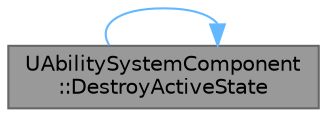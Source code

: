 digraph "UAbilitySystemComponent::DestroyActiveState"
{
 // INTERACTIVE_SVG=YES
 // LATEX_PDF_SIZE
  bgcolor="transparent";
  edge [fontname=Helvetica,fontsize=10,labelfontname=Helvetica,labelfontsize=10];
  node [fontname=Helvetica,fontsize=10,shape=box,height=0.2,width=0.4];
  rankdir="LR";
  Node1 [id="Node000001",label="UAbilitySystemComponent\l::DestroyActiveState",height=0.2,width=0.4,color="gray40", fillcolor="grey60", style="filled", fontcolor="black",tooltip="Cancels all abilities and kills any remaining instanced abilities."];
  Node1 -> Node1 [id="edge1_Node000001_Node000001",color="steelblue1",style="solid",tooltip=" "];
}
